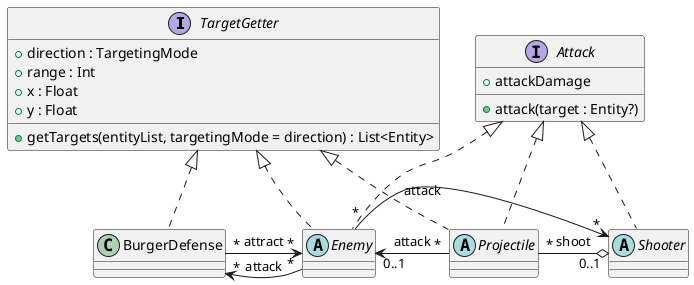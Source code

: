 @startuml
'https://plantuml.com/class-diagram
interface TargetGetter{
+direction : TargetingMode
+range : Int
+ x : Float
+ y : Float
+ getTargets(entityList, targetingMode = direction) : List<Entity>
}
interface Attack{
+attackDamage
+ attack(target : Entity?)
}
'interface Observer{
'+update(arg : Boolean)
'}

'interface Observable{
'+observer: MutableList<Observer>
'+remove(observer : Observer)
'+ add(observer : Observer)
'+ notifyObservers(arg : Boolean)
'}

''Observer <|.. Shooter
'Observable <|.. Enemy
'Observable"1" o-- "*"Observer
together {
abstract class Enemy{
}
abstract class Shooter{
}
class BurgerDefense{
}
abstract class Projectile{
}
Enemy "*" ->"*" BurgerDefense : attack
Enemy "*" -> "*" Shooter : attack
Enemy "0..1" <- "*"Projectile : attack
TargetGetter <|.. Projectile
Attack <|.. Projectile
TargetGetter<|.. Enemy
Attack <|.. Enemy
TargetGetter <|.. BurgerDefense
Attack <|.. Shooter
BurgerDefense "*" -> "*" Enemy : attract
Projectile "*" -o "0..1" Shooter : shoot

@enduml